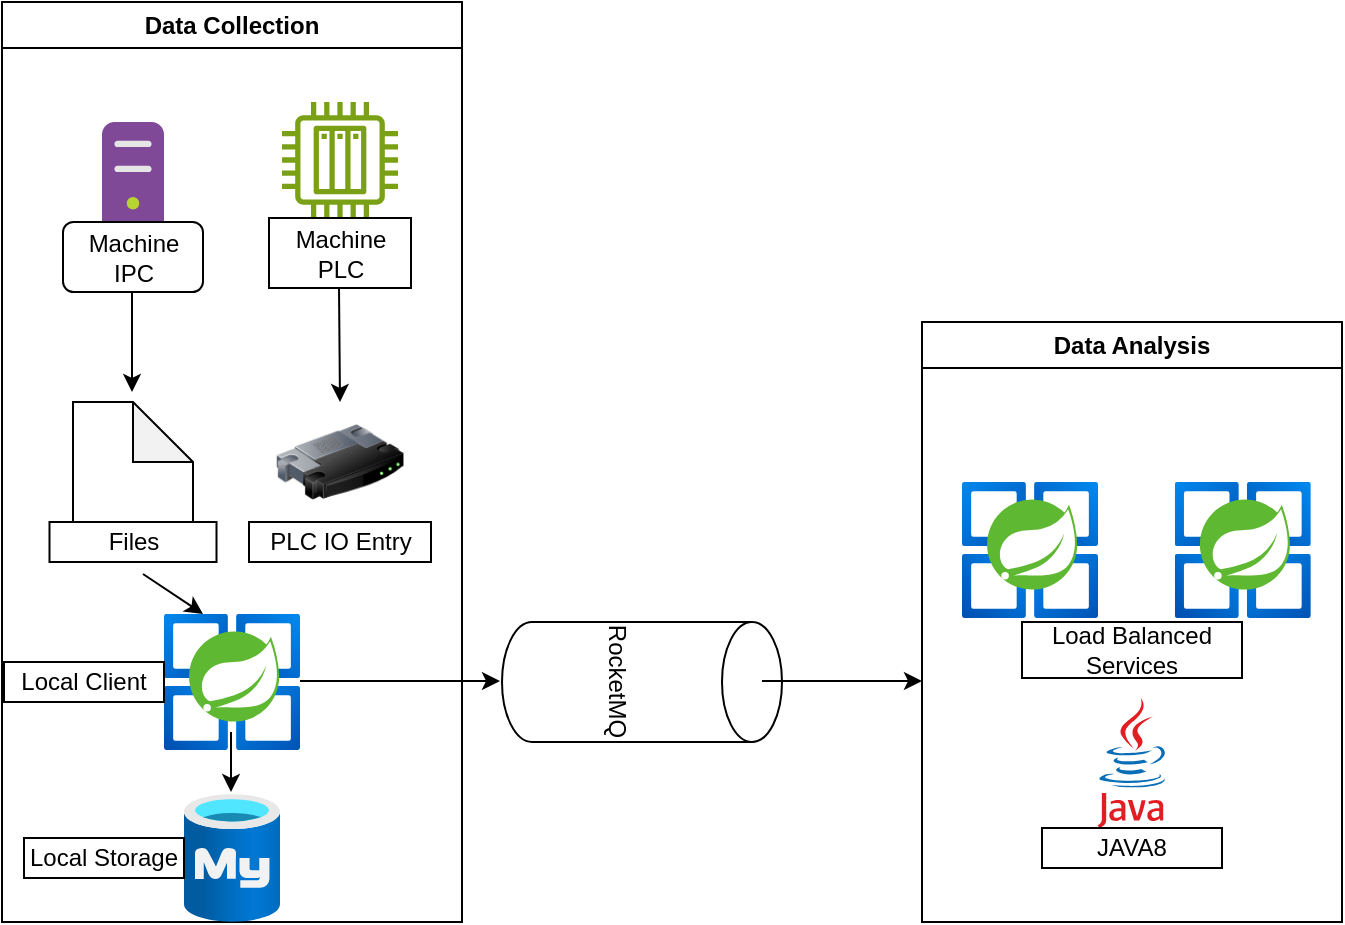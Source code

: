 <mxfile version="22.1.16" type="github">
  <diagram name="Page-1" id="mRq67Squ5-0Opvw__wHU">
    <mxGraphModel dx="1426" dy="785" grid="1" gridSize="10" guides="1" tooltips="1" connect="1" arrows="1" fold="1" page="1" pageScale="1" pageWidth="850" pageHeight="1100" math="0" shadow="0">
      <root>
        <mxCell id="0" />
        <mxCell id="1" parent="0" />
        <mxCell id="ihhVtPH77ZfG2zRs3wzk-1" value="Data Collection" style="swimlane;whiteSpace=wrap;html=1;" vertex="1" parent="1">
          <mxGeometry y="170" width="230" height="460" as="geometry" />
        </mxCell>
        <mxCell id="ihhVtPH77ZfG2zRs3wzk-6" value="" style="group" vertex="1" connectable="0" parent="ihhVtPH77ZfG2zRs3wzk-1">
          <mxGeometry x="30.5" y="60" width="70" height="85" as="geometry" />
        </mxCell>
        <mxCell id="ihhVtPH77ZfG2zRs3wzk-4" value="" style="image;sketch=0;aspect=fixed;html=1;points=[];align=center;fontSize=12;image=img/lib/mscae/Non_Azure_Machine.svg;" vertex="1" parent="ihhVtPH77ZfG2zRs3wzk-6">
          <mxGeometry x="19.5" width="31" height="50" as="geometry" />
        </mxCell>
        <mxCell id="ihhVtPH77ZfG2zRs3wzk-5" value="Machine IPC" style="rounded=1;whiteSpace=wrap;html=1;" vertex="1" parent="ihhVtPH77ZfG2zRs3wzk-6">
          <mxGeometry y="50" width="70" height="35" as="geometry" />
        </mxCell>
        <mxCell id="ihhVtPH77ZfG2zRs3wzk-9" value="" style="group" vertex="1" connectable="0" parent="ihhVtPH77ZfG2zRs3wzk-1">
          <mxGeometry x="133.5" y="50" width="71" height="93" as="geometry" />
        </mxCell>
        <mxCell id="ihhVtPH77ZfG2zRs3wzk-7" value="" style="sketch=0;outlineConnect=0;fontColor=#232F3E;gradientColor=none;fillColor=#7AA116;strokeColor=none;dashed=0;verticalLabelPosition=bottom;verticalAlign=top;align=center;html=1;fontSize=12;fontStyle=0;aspect=fixed;pointerEvents=1;shape=mxgraph.aws4.iot_thing_plc;" vertex="1" parent="ihhVtPH77ZfG2zRs3wzk-9">
          <mxGeometry x="6.5" width="58" height="58" as="geometry" />
        </mxCell>
        <mxCell id="ihhVtPH77ZfG2zRs3wzk-8" value="Machine PLC" style="rounded=0;whiteSpace=wrap;html=1;" vertex="1" parent="ihhVtPH77ZfG2zRs3wzk-9">
          <mxGeometry y="58" width="71" height="35" as="geometry" />
        </mxCell>
        <mxCell id="ihhVtPH77ZfG2zRs3wzk-11" value="" style="endArrow=classic;html=1;rounded=0;" edge="1" parent="ihhVtPH77ZfG2zRs3wzk-1">
          <mxGeometry width="50" height="50" relative="1" as="geometry">
            <mxPoint x="65" y="145" as="sourcePoint" />
            <mxPoint x="65" y="195" as="targetPoint" />
          </mxGeometry>
        </mxCell>
        <mxCell id="ihhVtPH77ZfG2zRs3wzk-13" value="" style="group" vertex="1" connectable="0" parent="ihhVtPH77ZfG2zRs3wzk-1">
          <mxGeometry x="23.75" y="200" width="83.5" height="80" as="geometry" />
        </mxCell>
        <mxCell id="ihhVtPH77ZfG2zRs3wzk-10" value="" style="shape=note;whiteSpace=wrap;html=1;backgroundOutline=1;darkOpacity=0.05;" vertex="1" parent="ihhVtPH77ZfG2zRs3wzk-13">
          <mxGeometry x="11.75" width="60" height="60" as="geometry" />
        </mxCell>
        <mxCell id="ihhVtPH77ZfG2zRs3wzk-12" value="Files" style="rounded=0;whiteSpace=wrap;html=1;" vertex="1" parent="ihhVtPH77ZfG2zRs3wzk-13">
          <mxGeometry y="60" width="83.5" height="20" as="geometry" />
        </mxCell>
        <mxCell id="ihhVtPH77ZfG2zRs3wzk-14" value="" style="image;aspect=fixed;html=1;points=[];align=center;fontSize=12;image=img/lib/azure2/databases/Azure_Database_MySQL_Server.svg;" vertex="1" parent="ihhVtPH77ZfG2zRs3wzk-1">
          <mxGeometry x="91" y="396" width="48" height="64" as="geometry" />
        </mxCell>
        <mxCell id="ihhVtPH77ZfG2zRs3wzk-15" value="" style="image;aspect=fixed;html=1;points=[];align=center;fontSize=12;image=img/lib/azure2/compute/Azure_Spring_Cloud.svg;" vertex="1" parent="ihhVtPH77ZfG2zRs3wzk-1">
          <mxGeometry x="81" y="306" width="68" height="68" as="geometry" />
        </mxCell>
        <mxCell id="ihhVtPH77ZfG2zRs3wzk-16" value="" style="endArrow=classic;html=1;rounded=0;" edge="1" parent="ihhVtPH77ZfG2zRs3wzk-1">
          <mxGeometry width="50" height="50" relative="1" as="geometry">
            <mxPoint x="114.5" y="365" as="sourcePoint" />
            <mxPoint x="114.5" y="395" as="targetPoint" />
          </mxGeometry>
        </mxCell>
        <mxCell id="ihhVtPH77ZfG2zRs3wzk-17" value="" style="endArrow=classic;html=1;rounded=0;" edge="1" parent="ihhVtPH77ZfG2zRs3wzk-1">
          <mxGeometry width="50" height="50" relative="1" as="geometry">
            <mxPoint x="70.5" y="286" as="sourcePoint" />
            <mxPoint x="100.5" y="306" as="targetPoint" />
          </mxGeometry>
        </mxCell>
        <mxCell id="ihhVtPH77ZfG2zRs3wzk-18" value="" style="endArrow=classic;html=1;rounded=0;" edge="1" parent="ihhVtPH77ZfG2zRs3wzk-1">
          <mxGeometry width="50" height="50" relative="1" as="geometry">
            <mxPoint x="149" y="339.5" as="sourcePoint" />
            <mxPoint x="249" y="339.5" as="targetPoint" />
          </mxGeometry>
        </mxCell>
        <mxCell id="ihhVtPH77ZfG2zRs3wzk-19" value="" style="image;html=1;image=img/lib/clip_art/networking/Router_128x128.png" vertex="1" parent="ihhVtPH77ZfG2zRs3wzk-1">
          <mxGeometry x="137" y="200" width="64" height="60" as="geometry" />
        </mxCell>
        <mxCell id="ihhVtPH77ZfG2zRs3wzk-20" value="PLC IO Entry" style="rounded=0;whiteSpace=wrap;html=1;" vertex="1" parent="ihhVtPH77ZfG2zRs3wzk-1">
          <mxGeometry x="123.5" y="260" width="91" height="20" as="geometry" />
        </mxCell>
        <mxCell id="ihhVtPH77ZfG2zRs3wzk-21" value="" style="endArrow=classic;html=1;rounded=0;entryX=0.5;entryY=0;entryDx=0;entryDy=0;" edge="1" parent="ihhVtPH77ZfG2zRs3wzk-1" target="ihhVtPH77ZfG2zRs3wzk-19">
          <mxGeometry width="50" height="50" relative="1" as="geometry">
            <mxPoint x="168.5" y="143" as="sourcePoint" />
            <mxPoint x="168.5" y="193" as="targetPoint" />
          </mxGeometry>
        </mxCell>
        <mxCell id="ihhVtPH77ZfG2zRs3wzk-22" value="Local Client" style="rounded=0;whiteSpace=wrap;html=1;" vertex="1" parent="ihhVtPH77ZfG2zRs3wzk-1">
          <mxGeometry x="1" y="330" width="80" height="20" as="geometry" />
        </mxCell>
        <mxCell id="ihhVtPH77ZfG2zRs3wzk-23" value="Local Storage" style="rounded=0;whiteSpace=wrap;html=1;" vertex="1" parent="ihhVtPH77ZfG2zRs3wzk-1">
          <mxGeometry x="11" y="418" width="80" height="20" as="geometry" />
        </mxCell>
        <mxCell id="ihhVtPH77ZfG2zRs3wzk-3" value="RocketMQ" style="shape=cylinder3;whiteSpace=wrap;html=1;boundedLbl=1;backgroundOutline=1;size=15;rotation=90;" vertex="1" parent="1">
          <mxGeometry x="290" y="440" width="60" height="140" as="geometry" />
        </mxCell>
        <mxCell id="ihhVtPH77ZfG2zRs3wzk-24" value="" style="endArrow=classic;html=1;rounded=0;" edge="1" parent="1">
          <mxGeometry width="50" height="50" relative="1" as="geometry">
            <mxPoint x="380" y="509.5" as="sourcePoint" />
            <mxPoint x="460" y="509.5" as="targetPoint" />
          </mxGeometry>
        </mxCell>
        <mxCell id="ihhVtPH77ZfG2zRs3wzk-25" value="Data Analysis" style="swimlane;whiteSpace=wrap;html=1;" vertex="1" parent="1">
          <mxGeometry x="460" y="330" width="210" height="300" as="geometry" />
        </mxCell>
        <mxCell id="ihhVtPH77ZfG2zRs3wzk-26" value="" style="dashed=0;outlineConnect=0;html=1;align=center;labelPosition=center;verticalLabelPosition=bottom;verticalAlign=top;shape=mxgraph.weblogos.java" vertex="1" parent="ihhVtPH77ZfG2zRs3wzk-25">
          <mxGeometry x="87.8" y="188" width="34.4" height="65" as="geometry" />
        </mxCell>
        <mxCell id="ihhVtPH77ZfG2zRs3wzk-27" value="" style="image;aspect=fixed;html=1;points=[];align=center;fontSize=12;image=img/lib/azure2/compute/Azure_Spring_Cloud.svg;" vertex="1" parent="ihhVtPH77ZfG2zRs3wzk-25">
          <mxGeometry x="20" y="80" width="68" height="68" as="geometry" />
        </mxCell>
        <mxCell id="ihhVtPH77ZfG2zRs3wzk-28" value="" style="image;aspect=fixed;html=1;points=[];align=center;fontSize=12;image=img/lib/azure2/compute/Azure_Spring_Cloud.svg;" vertex="1" parent="ihhVtPH77ZfG2zRs3wzk-25">
          <mxGeometry x="126.4" y="80" width="68" height="68" as="geometry" />
        </mxCell>
        <mxCell id="ihhVtPH77ZfG2zRs3wzk-29" value="Load Balanced Services" style="rounded=0;whiteSpace=wrap;html=1;" vertex="1" parent="ihhVtPH77ZfG2zRs3wzk-25">
          <mxGeometry x="50" y="150" width="110" height="28" as="geometry" />
        </mxCell>
        <mxCell id="ihhVtPH77ZfG2zRs3wzk-30" value="JAVA8" style="rounded=0;whiteSpace=wrap;html=1;" vertex="1" parent="ihhVtPH77ZfG2zRs3wzk-25">
          <mxGeometry x="60" y="253" width="90" height="20" as="geometry" />
        </mxCell>
      </root>
    </mxGraphModel>
  </diagram>
</mxfile>
